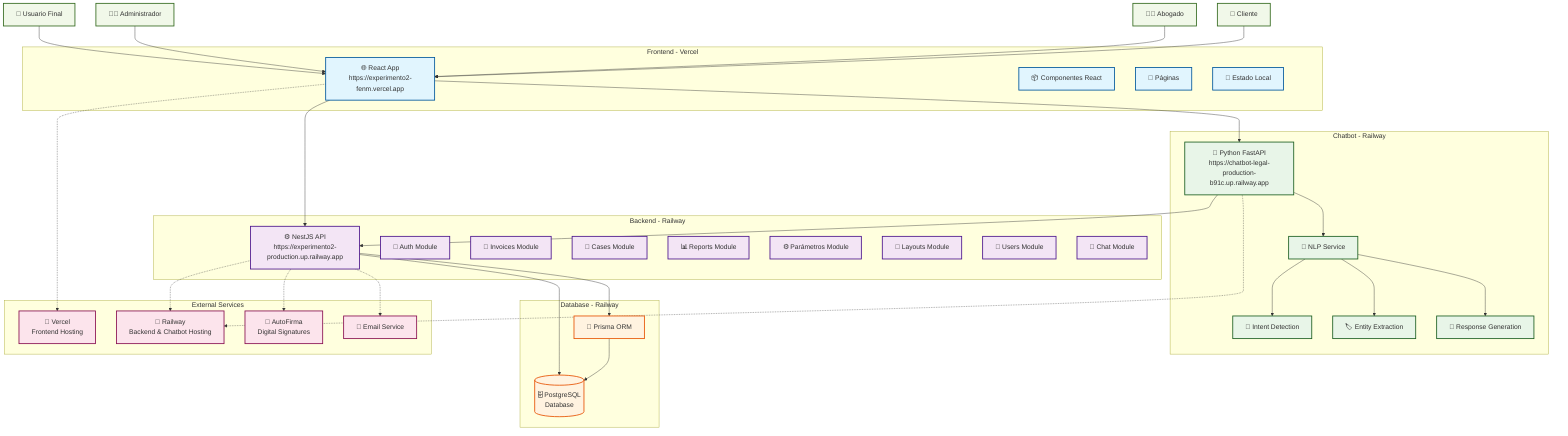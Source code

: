 graph TB
    %% Usuarios
    User[👤 Usuario Final]
    Admin[👨‍💼 Administrador]
    Lawyer[👨‍⚖️ Abogado]
    Client[👤 Cliente]

    %% Frontend (Vercel)
    subgraph "Frontend - Vercel"
        Frontend[🌐 React App<br/>https://experimento2-fenm.vercel.app]
        FrontendComponents[📦 Componentes React]
        FrontendPages[📄 Páginas]
        FrontendState[💾 Estado Local]
    end

    %% Backend (Railway)
    subgraph "Backend - Railway"
        Backend[⚙️ NestJS API<br/>https://experimento2-production.up.railway.app]
        AuthModule[🔐 Auth Module]
        InvoicesModule[📄 Invoices Module]
        CasesModule[📁 Cases Module]
        ReportsModule[📊 Reports Module]
        ParametrosModule[⚙️ Parámetros Module]
        LayoutsModule[🎨 Layouts Module]
        UsersModule[👥 Users Module]
        ChatModule[💬 Chat Module]
    end

    %% Chatbot (Railway)
    subgraph "Chatbot - Railway"
        Chatbot[🤖 Python FastAPI<br/>https://chatbot-legal-production-b91c.up.railway.app]
        NLPService[🧠 NLP Service]
        IntentDetection[🎯 Intent Detection]
        EntityExtraction[🏷️ Entity Extraction]
        ResponseGeneration[💭 Response Generation]
    end

    %% Base de Datos
    subgraph "Database - Railway"
        Database[(🗄️ PostgreSQL<br/>Database)]
        PrismaORM[🔧 Prisma ORM]
    end

    %% Servicios Externos
    subgraph "External Services"
        Vercel[🚀 Vercel<br/>Frontend Hosting]
        Railway[🚂 Railway<br/>Backend & Chatbot Hosting]
        Autofirma[📝 AutoFirma<br/>Digital Signatures]
        EmailService[📧 Email Service]
    end

    %% Conexiones Frontend
    User --> Frontend
    Admin --> Frontend
    Lawyer --> Frontend
    Client --> Frontend

    %% Conexiones Backend
    Frontend --> Backend
    Backend --> Database
    Backend --> PrismaORM
    PrismaORM --> Database

    %% Conexiones Chatbot
    Frontend --> Chatbot
    Chatbot --> Backend
    Chatbot --> NLPService
    NLPService --> IntentDetection
    NLPService --> EntityExtraction
    NLPService --> ResponseGeneration

    %% Conexiones Servicios Externos
    Frontend -.-> Vercel
    Backend -.-> Railway
    Chatbot -.-> Railway
    Backend -.-> Autofirma
    Backend -.-> EmailService

    %% Estilos
    classDef frontend fill:#e1f5fe,stroke:#01579b,stroke-width:2px
    classDef backend fill:#f3e5f5,stroke:#4a148c,stroke-width:2px
    classDef chatbot fill:#e8f5e8,stroke:#1b5e20,stroke-width:2px
    classDef database fill:#fff3e0,stroke:#e65100,stroke-width:2px
    classDef external fill:#fce4ec,stroke:#880e4f,stroke-width:2px
    classDef user fill:#f1f8e9,stroke:#33691e,stroke-width:2px

    class Frontend,FrontendComponents,FrontendPages,FrontendState frontend
    class Backend,AuthModule,InvoicesModule,CasesModule,ReportsModule,ParametrosModule,LayoutsModule,UsersModule,ChatModule backend
    class Chatbot,NLPService,IntentDetection,EntityExtraction,ResponseGeneration chatbot
    class Database,PrismaORM database
    class Vercel,Railway,Autofirma,EmailService external
    class User,Admin,Lawyer,Client user